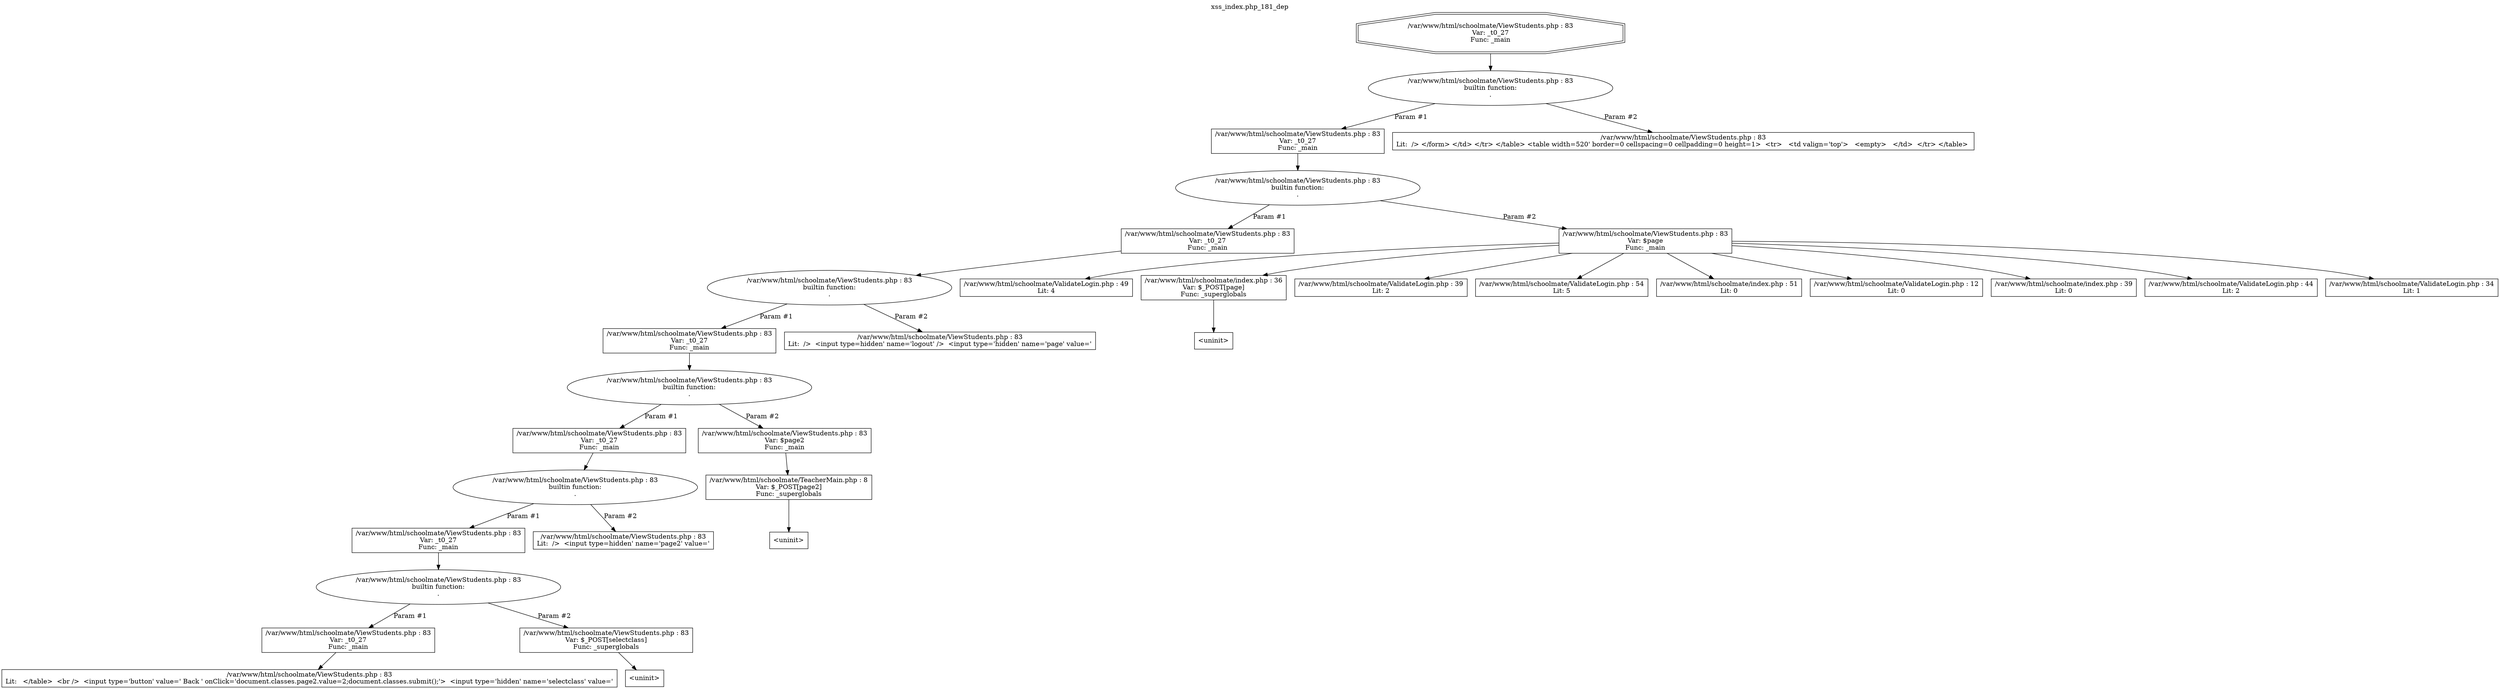 digraph cfg {
  label="xss_index.php_181_dep";
  labelloc=t;
  n1 [shape=doubleoctagon, label="/var/www/html/schoolmate/ViewStudents.php : 83\nVar: _t0_27\nFunc: _main\n"];
  n2 [shape=ellipse, label="/var/www/html/schoolmate/ViewStudents.php : 83\nbuiltin function:\n.\n"];
  n3 [shape=box, label="/var/www/html/schoolmate/ViewStudents.php : 83\nVar: _t0_27\nFunc: _main\n"];
  n4 [shape=ellipse, label="/var/www/html/schoolmate/ViewStudents.php : 83\nbuiltin function:\n.\n"];
  n5 [shape=box, label="/var/www/html/schoolmate/ViewStudents.php : 83\nVar: _t0_27\nFunc: _main\n"];
  n6 [shape=ellipse, label="/var/www/html/schoolmate/ViewStudents.php : 83\nbuiltin function:\n.\n"];
  n7 [shape=box, label="/var/www/html/schoolmate/ViewStudents.php : 83\nVar: _t0_27\nFunc: _main\n"];
  n8 [shape=ellipse, label="/var/www/html/schoolmate/ViewStudents.php : 83\nbuiltin function:\n.\n"];
  n9 [shape=box, label="/var/www/html/schoolmate/ViewStudents.php : 83\nVar: _t0_27\nFunc: _main\n"];
  n10 [shape=ellipse, label="/var/www/html/schoolmate/ViewStudents.php : 83\nbuiltin function:\n.\n"];
  n11 [shape=box, label="/var/www/html/schoolmate/ViewStudents.php : 83\nVar: _t0_27\nFunc: _main\n"];
  n12 [shape=ellipse, label="/var/www/html/schoolmate/ViewStudents.php : 83\nbuiltin function:\n.\n"];
  n13 [shape=box, label="/var/www/html/schoolmate/ViewStudents.php : 83\nVar: _t0_27\nFunc: _main\n"];
  n14 [shape=box, label="/var/www/html/schoolmate/ViewStudents.php : 83\nLit:   </table>  <br />  <input type='button' value=' Back ' onClick='document.classes.page2.value=2;document.classes.submit();'>  <input type='hidden' name='selectclass' value='\n"];
  n15 [shape=box, label="/var/www/html/schoolmate/ViewStudents.php : 83\nVar: $_POST[selectclass]\nFunc: _superglobals\n"];
  n16 [shape=box, label="<uninit>"];
  n17 [shape=box, label="/var/www/html/schoolmate/ViewStudents.php : 83\nLit:  />  <input type=hidden' name='page2' value='\n"];
  n18 [shape=box, label="/var/www/html/schoolmate/ViewStudents.php : 83\nVar: $page2\nFunc: _main\n"];
  n19 [shape=box, label="/var/www/html/schoolmate/TeacherMain.php : 8\nVar: $_POST[page2]\nFunc: _superglobals\n"];
  n20 [shape=box, label="<uninit>"];
  n21 [shape=box, label="/var/www/html/schoolmate/ViewStudents.php : 83\nLit:  />  <input type=hidden' name='logout' />  <input type='hidden' name='page' value='\n"];
  n22 [shape=box, label="/var/www/html/schoolmate/ViewStudents.php : 83\nVar: $page\nFunc: _main\n"];
  n23 [shape=box, label="/var/www/html/schoolmate/ValidateLogin.php : 49\nLit: 4\n"];
  n24 [shape=box, label="/var/www/html/schoolmate/index.php : 36\nVar: $_POST[page]\nFunc: _superglobals\n"];
  n25 [shape=box, label="<uninit>"];
  n26 [shape=box, label="/var/www/html/schoolmate/ValidateLogin.php : 39\nLit: 2\n"];
  n27 [shape=box, label="/var/www/html/schoolmate/ValidateLogin.php : 54\nLit: 5\n"];
  n28 [shape=box, label="/var/www/html/schoolmate/index.php : 51\nLit: 0\n"];
  n29 [shape=box, label="/var/www/html/schoolmate/ValidateLogin.php : 12\nLit: 0\n"];
  n30 [shape=box, label="/var/www/html/schoolmate/index.php : 39\nLit: 0\n"];
  n31 [shape=box, label="/var/www/html/schoolmate/ValidateLogin.php : 44\nLit: 2\n"];
  n32 [shape=box, label="/var/www/html/schoolmate/ValidateLogin.php : 34\nLit: 1\n"];
  n33 [shape=box, label="/var/www/html/schoolmate/ViewStudents.php : 83\nLit:  /> </form> </td> </tr> </table> <table width=520' border=0 cellspacing=0 cellpadding=0 height=1>  <tr>   <td valign='top'>   <empty>   </td>  </tr> </table> \n"];
  n1 -> n2;
  n3 -> n4;
  n5 -> n6;
  n7 -> n8;
  n9 -> n10;
  n11 -> n12;
  n13 -> n14;
  n12 -> n13[label="Param #1"];
  n12 -> n15[label="Param #2"];
  n15 -> n16;
  n10 -> n11[label="Param #1"];
  n10 -> n17[label="Param #2"];
  n8 -> n9[label="Param #1"];
  n8 -> n18[label="Param #2"];
  n19 -> n20;
  n18 -> n19;
  n6 -> n7[label="Param #1"];
  n6 -> n21[label="Param #2"];
  n4 -> n5[label="Param #1"];
  n4 -> n22[label="Param #2"];
  n22 -> n23;
  n22 -> n24;
  n22 -> n26;
  n22 -> n27;
  n22 -> n28;
  n22 -> n29;
  n22 -> n30;
  n22 -> n31;
  n22 -> n32;
  n24 -> n25;
  n2 -> n3[label="Param #1"];
  n2 -> n33[label="Param #2"];
}
